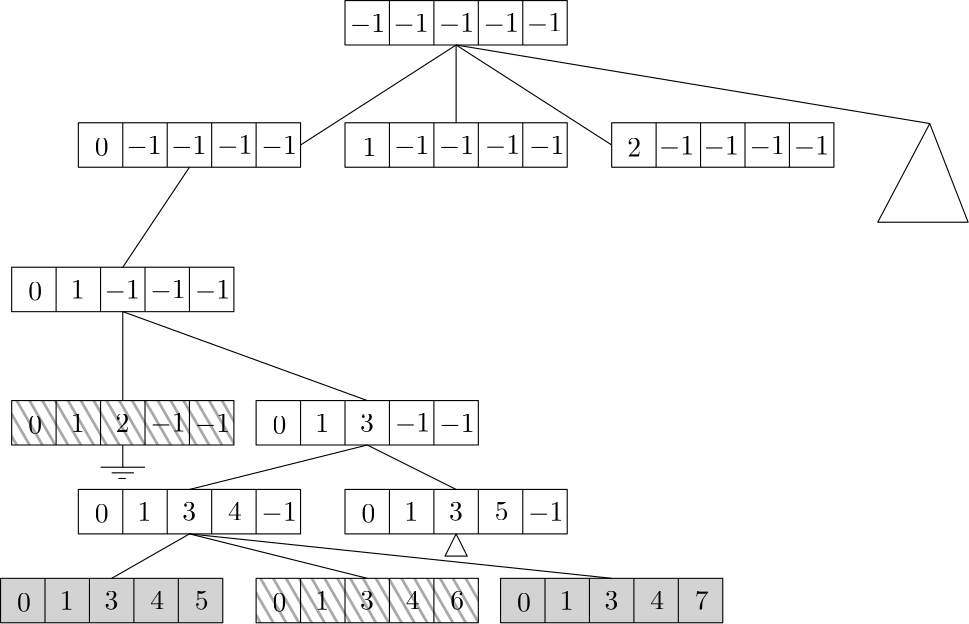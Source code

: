 <?xml version="1.0"?>
<!DOCTYPE ipe SYSTEM "ipe.dtd">
<ipe version="70206" creator="Ipe 7.2.7">
<info created="D:20190719112154" modified="D:20190719112154"/>
<ipestyle name="basic">
<symbol name="arrow/arc(spx)">
<path stroke="sym-stroke" fill="sym-stroke" pen="sym-pen">
0 0 m
-1 0.333 l
-1 -0.333 l
h
</path>
</symbol>
<symbol name="arrow/farc(spx)">
<path stroke="sym-stroke" fill="white" pen="sym-pen">
0 0 m
-1 0.333 l
-1 -0.333 l
h
</path>
</symbol>
<symbol name="arrow/ptarc(spx)">
<path stroke="sym-stroke" fill="sym-stroke" pen="sym-pen">
0 0 m
-1 0.333 l
-0.8 0 l
-1 -0.333 l
h
</path>
</symbol>
<symbol name="arrow/fptarc(spx)">
<path stroke="sym-stroke" fill="white" pen="sym-pen">
0 0 m
-1 0.333 l
-0.8 0 l
-1 -0.333 l
h
</path>
</symbol>
<symbol name="mark/circle(sx)" transformations="translations">
<path fill="sym-stroke">
0.6 0 0 0.6 0 0 e
0.4 0 0 0.4 0 0 e
</path>
</symbol>
<symbol name="mark/disk(sx)" transformations="translations">
<path fill="sym-stroke">
0.6 0 0 0.6 0 0 e
</path>
</symbol>
<symbol name="mark/fdisk(sfx)" transformations="translations">
<group>
<path fill="sym-fill">
0.5 0 0 0.5 0 0 e
</path>
<path fill="sym-stroke" fillrule="eofill">
0.6 0 0 0.6 0 0 e
0.4 0 0 0.4 0 0 e
</path>
</group>
</symbol>
<symbol name="mark/box(sx)" transformations="translations">
<path fill="sym-stroke" fillrule="eofill">
-0.6 -0.6 m
0.6 -0.6 l
0.6 0.6 l
-0.6 0.6 l
h
-0.4 -0.4 m
0.4 -0.4 l
0.4 0.4 l
-0.4 0.4 l
h
</path>
</symbol>
<symbol name="mark/square(sx)" transformations="translations">
<path fill="sym-stroke">
-0.6 -0.6 m
0.6 -0.6 l
0.6 0.6 l
-0.6 0.6 l
h
</path>
</symbol>
<symbol name="mark/fsquare(sfx)" transformations="translations">
<group>
<path fill="sym-fill">
-0.5 -0.5 m
0.5 -0.5 l
0.5 0.5 l
-0.5 0.5 l
h
</path>
<path fill="sym-stroke" fillrule="eofill">
-0.6 -0.6 m
0.6 -0.6 l
0.6 0.6 l
-0.6 0.6 l
h
-0.4 -0.4 m
0.4 -0.4 l
0.4 0.4 l
-0.4 0.4 l
h
</path>
</group>
</symbol>
<symbol name="mark/cross(sx)" transformations="translations">
<group>
<path fill="sym-stroke">
-0.43 -0.57 m
0.57 0.43 l
0.43 0.57 l
-0.57 -0.43 l
h
</path>
<path fill="sym-stroke">
-0.43 0.57 m
0.57 -0.43 l
0.43 -0.57 l
-0.57 0.43 l
h
</path>
</group>
</symbol>
<symbol name="arrow/fnormal(spx)">
<path stroke="sym-stroke" fill="white" pen="sym-pen">
0 0 m
-1 0.333 l
-1 -0.333 l
h
</path>
</symbol>
<symbol name="arrow/pointed(spx)">
<path stroke="sym-stroke" fill="sym-stroke" pen="sym-pen">
0 0 m
-1 0.333 l
-0.8 0 l
-1 -0.333 l
h
</path>
</symbol>
<symbol name="arrow/fpointed(spx)">
<path stroke="sym-stroke" fill="white" pen="sym-pen">
0 0 m
-1 0.333 l
-0.8 0 l
-1 -0.333 l
h
</path>
</symbol>
<symbol name="arrow/linear(spx)">
<path stroke="sym-stroke" pen="sym-pen">
-1 0.333 m
0 0 l
-1 -0.333 l
</path>
</symbol>
<symbol name="arrow/fdouble(spx)">
<path stroke="sym-stroke" fill="white" pen="sym-pen">
0 0 m
-1 0.333 l
-1 -0.333 l
h
-1 0 m
-2 0.333 l
-2 -0.333 l
h
</path>
</symbol>
<symbol name="arrow/double(spx)">
<path stroke="sym-stroke" fill="sym-stroke" pen="sym-pen">
0 0 m
-1 0.333 l
-1 -0.333 l
h
-1 0 m
-2 0.333 l
-2 -0.333 l
h
</path>
</symbol>
<pen name="heavier" value="0.8"/>
<pen name="fat" value="1.2"/>
<pen name="ultrafat" value="2"/>
<symbolsize name="large" value="5"/>
<symbolsize name="small" value="2"/>
<symbolsize name="tiny" value="1.1"/>
<arrowsize name="large" value="10"/>
<arrowsize name="small" value="5"/>
<arrowsize name="tiny" value="3"/>
<color name="red" value="1 0 0"/>
<color name="green" value="0 1 0"/>
<color name="blue" value="0 0 1"/>
<color name="yellow" value="1 1 0"/>
<color name="orange" value="1 0.647 0"/>
<color name="gold" value="1 0.843 0"/>
<color name="purple" value="0.627 0.125 0.941"/>
<color name="gray" value="0.745"/>
<color name="brown" value="0.647 0.165 0.165"/>
<color name="navy" value="0 0 0.502"/>
<color name="pink" value="1 0.753 0.796"/>
<color name="seagreen" value="0.18 0.545 0.341"/>
<color name="turquoise" value="0.251 0.878 0.816"/>
<color name="violet" value="0.933 0.51 0.933"/>
<color name="darkblue" value="0 0 0.545"/>
<color name="darkcyan" value="0 0.545 0.545"/>
<color name="darkgray" value="0.663"/>
<color name="darkgreen" value="0 0.392 0"/>
<color name="darkmagenta" value="0.545 0 0.545"/>
<color name="darkorange" value="1 0.549 0"/>
<color name="darkred" value="0.545 0 0"/>
<color name="lightblue" value="0.678 0.847 0.902"/>
<color name="lightcyan" value="0.878 1 1"/>
<color name="lightgray" value="0.827"/>
<color name="lightgreen" value="0.565 0.933 0.565"/>
<color name="lightyellow" value="1 1 0.878"/>
<dashstyle name="dashed" value="[4] 0"/>
<dashstyle name="dotted" value="[1 3] 0"/>
<dashstyle name="dash dotted" value="[4 2 1 2] 0"/>
<dashstyle name="dash dot dotted" value="[4 2 1 2 1 2] 0"/>
<textsize name="large" value="\large"/>
<textsize name="Large" value="\Large"/>
<textsize name="LARGE" value="\LARGE"/>
<textsize name="huge" value="\huge"/>
<textsize name="Huge" value="\Huge"/>
<textsize name="small" value="\small"/>
<textsize name="footnote" value="\footnotesize"/>
<textsize name="tiny" value="\tiny"/>
<textstyle name="center" begin="\begin{center}" end="\end{center}"/>
<textstyle name="itemize" begin="\begin{itemize}" end="\end{itemize}"/>
<textstyle name="item" begin="\begin{itemize}\item{}" end="\end{itemize}"/>
<gridsize name="4 pts" value="4"/>
<gridsize name="8 pts (~3 mm)" value="8"/>
<gridsize name="16 pts (~6 mm)" value="16"/>
<gridsize name="32 pts (~12 mm)" value="32"/>
<gridsize name="10 pts (~3.5 mm)" value="10"/>
<gridsize name="20 pts (~7 mm)" value="20"/>
<gridsize name="14 pts (~5 mm)" value="14"/>
<gridsize name="28 pts (~10 mm)" value="28"/>
<gridsize name="56 pts (~20 mm)" value="56"/>
<anglesize name="90 deg" value="90"/>
<anglesize name="60 deg" value="60"/>
<anglesize name="45 deg" value="45"/>
<anglesize name="30 deg" value="30"/>
<anglesize name="22.5 deg" value="22.5"/>
<opacity name="10%" value="0.1"/>
<opacity name="30%" value="0.3"/>
<opacity name="50%" value="0.5"/>
<opacity name="75%" value="0.75"/>
<tiling name="falling" angle="-60" step="4" width="1"/>
<tiling name="rising" angle="30" step="4" width="1"/>
</ipestyle>
<page>
<layer name="alpha"/>
<view layers="alpha" active="alpha"/>
<path layer="alpha" stroke="black">
128 800 m
128 784 l
208 784 l
208 800 l
h
</path>
<path stroke="black">
144 800 m
144 784 l
144 784 l
</path>
<path stroke="black">
160 800 m
160 784 l
</path>
<path stroke="black">
176 800 m
176 784 l
</path>
<path stroke="black">
192 800 m
192 784 l
</path>
<path matrix="1 0 0 1 0 -44" stroke="black">
128 800 m
128 784 l
208 784 l
208 800 l
h
</path>
<path matrix="1 0 0 1 0 -44" stroke="black">
144 800 m
144 784 l
144 784 l
</path>
<path matrix="1 0 0 1 0 -44" stroke="black">
160 800 m
160 784 l
</path>
<path matrix="1 0 0 1 0 -44" stroke="black">
176 800 m
176 784 l
</path>
<path matrix="1 0 0 1 0 -44" stroke="black">
192 800 m
192 784 l
</path>
<path matrix="1 0 0 1 96 -44" stroke="black">
128 800 m
128 784 l
208 784 l
208 800 l
h
</path>
<path matrix="1 0 0 1 96 -44" stroke="black">
144 800 m
144 784 l
144 784 l
</path>
<path matrix="1 0 0 1 96 -44" stroke="black">
160 800 m
160 784 l
</path>
<path matrix="1 0 0 1 96 -44" stroke="black">
176 800 m
176 784 l
</path>
<path matrix="1 0 0 1 96 -44" stroke="black">
192 800 m
192 784 l
</path>
<text matrix="1 0 0 1 -6.2619 -3.35374" transformations="translations" pos="136 792" stroke="black" type="label" width="12.73" height="6.421" depth="0.83" valign="baseline" style="math">-1</text>
<text matrix="1 0 0 1 9.32887 -3.27261" transformations="translations" pos="136 792" stroke="black" type="label" width="12.73" height="6.421" depth="0.83" valign="baseline" style="math">-1</text>
<text matrix="1 0 0 1 25.7277 -3.19183" transformations="translations" pos="136 792" stroke="black" type="label" width="12.73" height="6.421" depth="0.83" valign="baseline" style="math">-1</text>
<text matrix="1 0 0 1 41.8841 -3.19183" transformations="translations" pos="136 792" stroke="black" type="label" width="12.73" height="6.421" depth="0.83" valign="baseline" style="math">-1</text>
<text matrix="1 0 0 1 57.3943 -3.11104" transformations="translations" pos="136 792" stroke="black" type="label" width="12.73" height="6.421" depth="0.83" valign="baseline" style="math">-1</text>
<path stroke="black">
168 784 m
112 748 l
</path>
<path stroke="black">
168 784 m
168 756 l
</path>
<path stroke="black">
168 784 m
224 748 l
</path>
<text matrix="1 0 0 1 1.93877 -8" transformations="translations" pos="36 752" stroke="black" type="label" width="4.981" height="6.42" depth="0" valign="baseline" style="math">0</text>
<text matrix="1 0 0 1 -2.4574 -4.50523" transformations="translations" pos="51.7433 749.222" stroke="black" type="label" width="12.73" height="6.421" depth="0.83" valign="baseline" style="math">-1</text>
<text matrix="1 0 0 1 13.6522 -4.505" transformations="translations" pos="51.7433 749.222" stroke="black" type="label" width="12.73" height="6.421" depth="0.83" valign="baseline" style="math">-1</text>
<text matrix="1 0 0 1 30.1714 -4.36848" transformations="translations" pos="51.7433 749.222" stroke="black" type="label" width="12.73" height="6.421" depth="0.83" valign="baseline" style="math">-1</text>
<text matrix="1 0 0 1 46.1445 -4.505" transformations="translations" pos="51.7433 749.222" stroke="black" type="label" width="12.73" height="6.421" depth="0.83" valign="baseline" style="math">-1</text>
<path matrix="1 0 0 1 -96 -44" stroke="black">
128 800 m
128 784 l
208 784 l
208 800 l
h
144 800 m
144 784 l
144 784 l
160 800 m
160 784 l
176 800 m
176 784 l
192 800 m
192 784 l
</path>
<text matrix="1 0 0 1 98.3097 -7.99982" transformations="translations" pos="36 752" stroke="black" type="label" width="4.981" height="6.42" depth="0" valign="baseline" style="math">1</text>
<text matrix="1 0 0 1 93.9136 -4.50505" transformations="translations" pos="51.7433 749.222" stroke="black" type="label" width="12.73" height="6.421" depth="0.83" valign="baseline" style="math">-1</text>
<text matrix="1 0 0 1 110.023 -4.50482" transformations="translations" pos="51.7433 749.222" stroke="black" type="label" width="12.73" height="6.421" depth="0.83" valign="baseline" style="math">-1</text>
<text matrix="1 0 0 1 126.542 -4.3683" transformations="translations" pos="51.7433 749.222" stroke="black" type="label" width="12.73" height="6.421" depth="0.83" valign="baseline" style="math">-1</text>
<text matrix="1 0 0 1 142.515 -4.50482" transformations="translations" pos="51.7433 749.222" stroke="black" type="label" width="12.73" height="6.421" depth="0.83" valign="baseline" style="math">-1</text>
<text matrix="1 0 0 1 193.616 -8.1773" transformations="translations" pos="36 752" stroke="black" type="label" width="4.981" height="6.42" depth="0" valign="baseline" style="math">2</text>
<text matrix="1 0 0 1 189.22 -4.68253" transformations="translations" pos="51.7433 749.222" stroke="black" type="label" width="12.73" height="6.421" depth="0.83" valign="baseline" style="math">-1</text>
<text matrix="1 0 0 1 205.329 -4.6823" transformations="translations" pos="51.7433 749.222" stroke="black" type="label" width="12.73" height="6.421" depth="0.83" valign="baseline" style="math">-1</text>
<text matrix="1 0 0 1 221.848 -4.54578" transformations="translations" pos="51.7433 749.222" stroke="black" type="label" width="12.73" height="6.421" depth="0.83" valign="baseline" style="math">-1</text>
<text matrix="1 0 0 1 237.822 -4.6823" transformations="translations" pos="51.7433 749.222" stroke="black" type="label" width="12.73" height="6.421" depth="0.83" valign="baseline" style="math">-1</text>
<path stroke="black">
168 784 m
338.507 755.714 l
</path>
<path stroke="black">
338.507 755.714 m
319.793 720.199 l
352.325 720.199 l
h
</path>
<path stroke="black">
72 740 m
48 704 l
</path>
<path matrix="1 0 0 1 -120 -96" stroke="black">
128 800 m
128 784 l
208 784 l
208 800 l
h
144 800 m
144 784 l
144 784 l
160 800 m
160 784 l
176 800 m
176 784 l
192 800 m
192 784 l
</path>
<text matrix="1 0 0 1 -22.0612 -60" transformations="translations" pos="36 752" stroke="black" type="label" width="4.981" height="6.42" depth="0" valign="baseline" style="math">0</text>
<text matrix="1 0 0 1 -22.4574 -56.5052" transformations="translations" pos="51.7433 749.222" stroke="black" type="label" width="4.981" height="6.42" depth="0" valign="baseline" style="math">1</text>
<text matrix="1 0 0 1 -10.3478 -56.505" transformations="translations" pos="51.7433 749.222" stroke="black" type="label" width="12.73" height="6.421" depth="0.83" valign="baseline" style="math">-1</text>
<text matrix="1 0 0 1 6.1714 -56.3685" transformations="translations" pos="51.7433 749.222" stroke="black" type="label" width="12.73" height="6.421" depth="0.83" valign="baseline" style="math">-1</text>
<text matrix="1 0 0 1 22.1445 -56.505" transformations="translations" pos="51.7433 749.222" stroke="black" type="label" width="12.73" height="6.421" depth="0.83" valign="baseline" style="math">-1</text>
<path matrix="1 0 0 1 -120 -144" stroke="black" fill="darkgray" tiling="falling">
128 800 m
128 784 l
208 784 l
208 800 l
h
144 800 m
144 784 l
144 784 l
160 800 m
160 784 l
176 800 m
176 784 l
192 800 m
192 784 l
</path>
<path matrix="1 0 0 1 -32 -144" stroke="black">
128 800 m
128 784 l
208 784 l
208 800 l
h
144 800 m
144 784 l
144 784 l
160 800 m
160 784 l
176 800 m
176 784 l
192 800 m
192 784 l
</path>
<path stroke="black">
48 688 m
48 656 l
</path>
<path stroke="black">
48 688 m
136 656 l
</path>
<text matrix="1 0 0 1 -22.0612 -108" transformations="translations" pos="36 752" stroke="black" type="label" width="4.981" height="6.42" depth="0" valign="baseline" style="math">0</text>
<text matrix="1 0 0 1 -22.4574 -104.505" transformations="translations" pos="51.7433 749.222" stroke="black" type="label" width="4.981" height="6.42" depth="0" valign="baseline" style="math">1</text>
<text matrix="1 0 0 1 -6.3478 -104.505" transformations="translations" pos="51.7433 749.222" stroke="black" type="label" width="4.981" height="6.42" depth="0" valign="baseline" style="math">2</text>
<text matrix="1 0 0 1 6.1714 -104.368" transformations="translations" pos="51.7433 749.222" stroke="black" type="label" width="12.73" height="6.421" depth="0.83" valign="baseline" style="math">-1</text>
<text matrix="1 0 0 1 22.1445 -104.505" transformations="translations" pos="51.7433 749.222" stroke="black" type="label" width="12.73" height="6.421" depth="0.83" valign="baseline" style="math">-1</text>
<text matrix="1 0 0 1 65.9388 -108" transformations="translations" pos="36 752" stroke="black" type="label" width="4.981" height="6.42" depth="0" valign="baseline" style="math">0</text>
<text matrix="1 0 0 1 65.5426 -104.505" transformations="translations" pos="51.7433 749.222" stroke="black" type="label" width="4.981" height="6.42" depth="0" valign="baseline" style="math">1</text>
<text matrix="1 0 0 1 81.6522 -104.505" transformations="translations" pos="51.7433 749.222" stroke="black" type="label" width="4.981" height="6.42" depth="0" valign="baseline" style="math">3</text>
<text matrix="1 0 0 1 94.1714 -104.368" transformations="translations" pos="51.7433 749.222" stroke="black" type="label" width="12.73" height="6.421" depth="0.83" valign="baseline" style="math">-1</text>
<text matrix="1 0 0 1 110.144 -104.505" transformations="translations" pos="51.7433 749.222" stroke="black" type="label" width="12.73" height="6.421" depth="0.83" valign="baseline" style="math">-1</text>
<path matrix="1 0 0 1 -96 -176" stroke="black">
128 800 m
128 784 l
208 784 l
208 800 l
h
144 800 m
144 784 l
144 784 l
160 800 m
160 784 l
176 800 m
176 784 l
192 800 m
192 784 l
</path>
<path matrix="1 0 0 1 0 -176" stroke="black">
128 800 m
128 784 l
208 784 l
208 800 l
h
144 800 m
144 784 l
144 784 l
160 800 m
160 784 l
176 800 m
176 784 l
192 800 m
192 784 l
</path>
<path stroke="black">
136 640 m
72 624 l
</path>
<path stroke="black">
136 640 m
168 624 l
</path>
<text matrix="1 0 0 1 1.9388 -140" transformations="translations" pos="36 752" stroke="black" type="label" width="4.981" height="6.42" depth="0" valign="baseline" style="math">0</text>
<text matrix="1 0 0 1 1.5426 -136.505" transformations="translations" pos="51.7433 749.222" stroke="black" type="label" width="4.981" height="6.42" depth="0" valign="baseline" style="math">1</text>
<text matrix="1 0 0 1 17.6522 -136.505" transformations="translations" pos="51.7433 749.222" stroke="black" type="label" width="4.981" height="6.42" depth="0" valign="baseline" style="math">3</text>
<text matrix="1 0 0 1 34.1714 -136.368" transformations="translations" pos="51.7433 749.222" stroke="black" type="label" width="4.981" height="6.42" depth="0" valign="baseline" style="math">4</text>
<text matrix="1 0 0 1 46.144 -136.505" transformations="translations" pos="51.7433 749.222" stroke="black" type="label" width="12.73" height="6.421" depth="0.83" valign="baseline" style="math">-1</text>
<text matrix="1 0 0 1 97.9388 -140" transformations="translations" pos="36 752" stroke="black" type="label" width="4.981" height="6.42" depth="0" valign="baseline" style="math">0</text>
<text matrix="1 0 0 1 97.5426 -136.505" transformations="translations" pos="51.7433 749.222" stroke="black" type="label" width="4.981" height="6.42" depth="0" valign="baseline" style="math">1</text>
<text matrix="1 0 0 1 113.652 -136.505" transformations="translations" pos="51.7433 749.222" stroke="black" type="label" width="4.981" height="6.42" depth="0" valign="baseline" style="math">3</text>
<text matrix="1 0 0 1 130.171 -136.368" transformations="translations" pos="51.7433 749.222" stroke="black" type="label" width="4.981" height="6.42" depth="0" valign="baseline" style="math">5</text>
<text matrix="1 0 0 1 142.144 -136.505" transformations="translations" pos="51.7433 749.222" stroke="black" type="label" width="12.73" height="6.421" depth="0.83" valign="baseline" style="math">-1</text>
<path matrix="1 0 0 1 -124 -208" stroke="black" fill="lightgray">
128 800 m
128 784 l
208 784 l
208 800 l
h
144 800 m
144 784 l
144 784 l
160 800 m
160 784 l
176 800 m
176 784 l
192 800 m
192 784 l
</path>
<text matrix="1 0 0 1 -26.0612 -172" transformations="translations" pos="36 752" stroke="black" type="label" width="4.981" height="6.42" depth="0" valign="baseline" style="math">0</text>
<text matrix="1 0 0 1 -26.4574 -168.505" transformations="translations" pos="51.7433 749.222" stroke="black" type="label" width="4.981" height="6.42" depth="0" valign="baseline" style="math">1</text>
<text matrix="1 0 0 1 -10.3478 -168.505" transformations="translations" pos="51.7433 749.222" stroke="black" type="label" width="4.981" height="6.42" depth="0" valign="baseline" style="math">3</text>
<text matrix="1 0 0 1 6.1714 -168.368" transformations="translations" pos="51.7433 749.222" stroke="black" type="label" width="4.981" height="6.42" depth="0" valign="baseline" style="math">4</text>
<text matrix="1 0 0 1 22.144 -168.505" transformations="translations" pos="51.7433 749.222" stroke="black" type="label" width="4.981" height="6.42" depth="0" valign="baseline" style="math">5</text>
<path matrix="1 0 0 1 -32 -208" stroke="black" fill="darkgray" tiling="falling">
128 800 m
128 784 l
208 784 l
208 800 l
h
144 800 m
144 784 l
144 784 l
160 800 m
160 784 l
176 800 m
176 784 l
192 800 m
192 784 l
</path>
<text matrix="1 0 0 1 65.9388 -172" transformations="translations" pos="36 752" stroke="black" type="label" width="4.981" height="6.42" depth="0" valign="baseline" style="math">0</text>
<text matrix="1 0 0 1 65.5426 -168.505" transformations="translations" pos="51.7433 749.222" stroke="black" type="label" width="4.981" height="6.42" depth="0" valign="baseline" style="math">1</text>
<text matrix="1 0 0 1 81.6522 -168.505" transformations="translations" pos="51.7433 749.222" stroke="black" type="label" width="4.981" height="6.42" depth="0" valign="baseline" style="math">3</text>
<text matrix="1 0 0 1 98.1714 -168.368" transformations="translations" pos="51.7433 749.222" stroke="black" type="label" width="4.981" height="6.42" depth="0" valign="baseline" style="math">4</text>
<text matrix="1 0 0 1 114.144 -168.505" transformations="translations" pos="51.7433 749.222" stroke="black" type="label" width="4.981" height="6.42" depth="0" valign="baseline" style="math">6</text>
<path matrix="1 0 0 1 56 -208" stroke="black" fill="lightgray">
128 800 m
128 784 l
208 784 l
208 800 l
h
144 800 m
144 784 l
144 784 l
160 800 m
160 784 l
176 800 m
176 784 l
192 800 m
192 784 l
</path>
<text matrix="1 0 0 1 153.939 -172" transformations="translations" pos="36 752" stroke="black" type="label" width="4.981" height="6.42" depth="0" valign="baseline" style="math">0</text>
<text matrix="1 0 0 1 153.543 -168.505" transformations="translations" pos="51.7433 749.222" stroke="black" type="label" width="4.981" height="6.42" depth="0" valign="baseline" style="math">1</text>
<text matrix="1 0 0 1 169.652 -168.505" transformations="translations" pos="51.7433 749.222" stroke="black" type="label" width="4.981" height="6.42" depth="0" valign="baseline" style="math">3</text>
<text matrix="1 0 0 1 186.171 -168.368" transformations="translations" pos="51.7433 749.222" stroke="black" type="label" width="4.981" height="6.42" depth="0" valign="baseline" style="math">4</text>
<text matrix="1 0 0 1 202.144 -168.505" transformations="translations" pos="51.7433 749.222" stroke="black" type="label" width="4.981" height="6.42" depth="0" valign="baseline" style="math">7</text>
<path stroke="black">
72 608 m
44 592 l
</path>
<path stroke="black">
72 608 m
136 592 l
</path>
<path stroke="black">
72 608 m
224 592 l
</path>
<path stroke="black">
168 608 m
164 600 l
172 600 l
h
</path>
<path stroke="black">
48 640 m
48 632 l
</path>
<path stroke="black">
40 632 m
56 632 l
</path>
<path matrix="1 0 0 1 0 1.98041" stroke="black">
44 628 m
52 628 l
</path>
<path stroke="black">
46.4547 627.951 m
49.0799 627.951 l
49.0799 627.951 l
</path>
</page>
</ipe>
